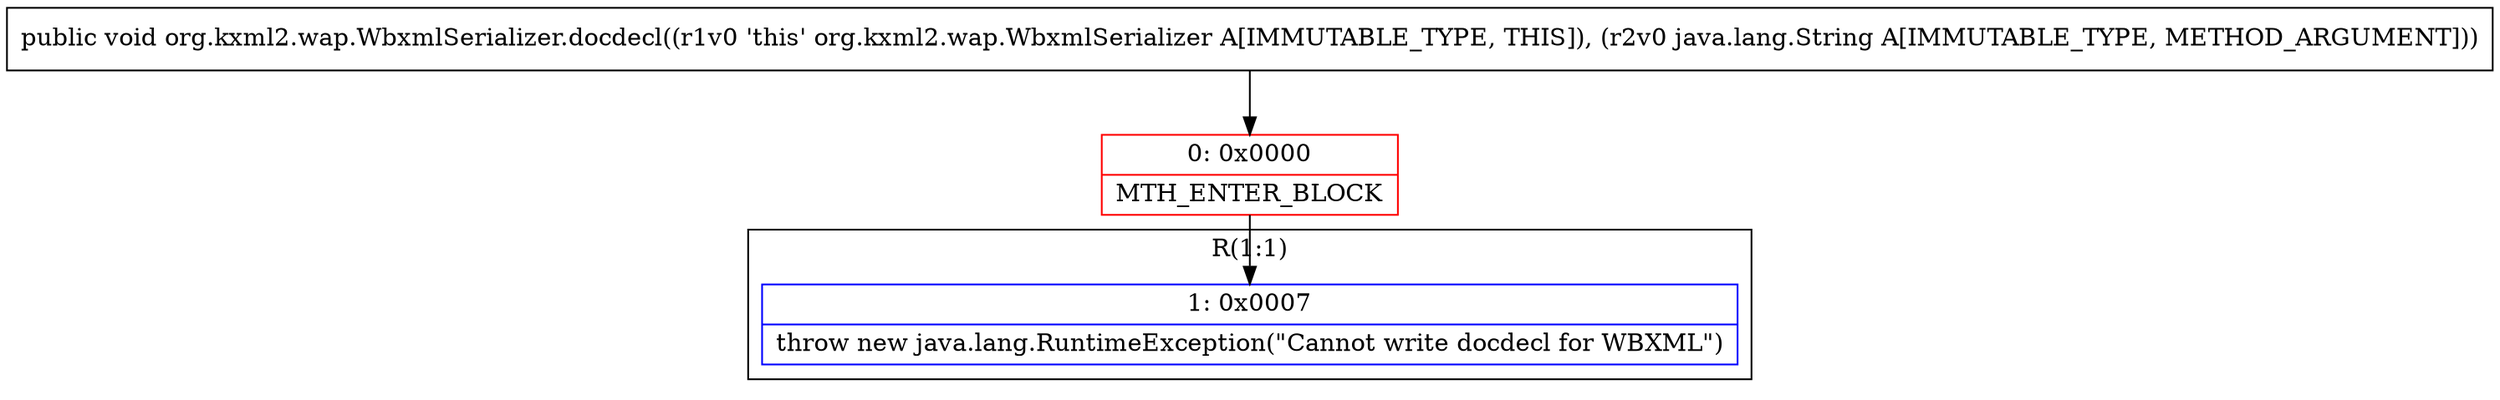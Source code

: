 digraph "CFG fororg.kxml2.wap.WbxmlSerializer.docdecl(Ljava\/lang\/String;)V" {
subgraph cluster_Region_1204814261 {
label = "R(1:1)";
node [shape=record,color=blue];
Node_1 [shape=record,label="{1\:\ 0x0007|throw new java.lang.RuntimeException(\"Cannot write docdecl for WBXML\")\l}"];
}
Node_0 [shape=record,color=red,label="{0\:\ 0x0000|MTH_ENTER_BLOCK\l}"];
MethodNode[shape=record,label="{public void org.kxml2.wap.WbxmlSerializer.docdecl((r1v0 'this' org.kxml2.wap.WbxmlSerializer A[IMMUTABLE_TYPE, THIS]), (r2v0 java.lang.String A[IMMUTABLE_TYPE, METHOD_ARGUMENT])) }"];
MethodNode -> Node_0;
Node_0 -> Node_1;
}

